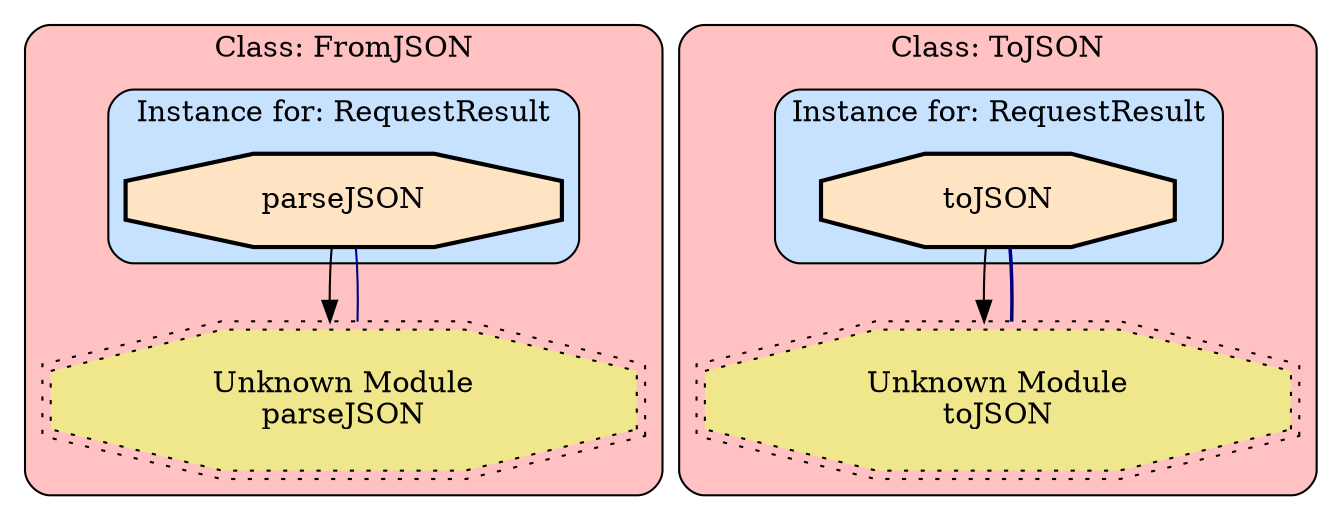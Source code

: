 digraph "Core of Thentos.Adhocracy3.Backend.Api.Simple" {
    node [margin="0.4,0.1"
         ,style=filled];
    subgraph cluster_Class_FromJSON {
        graph [label="Class: FromJSON"
              ,style="filled,rounded"
              ,fillcolor=rosybrown1];
        subgraph cluster_Class_FromJSON_Data_RequestResult {
            graph [label="Instance for: RequestResult"
                  ,style="filled,rounded"
                  ,fillcolor=slategray1];
            53 [label=parseJSON
               ,shape=octagon
               ,fillcolor=bisque
               ,style="filled,bold"];
        }
        95 [label="Unknown Module\nparseJSON"
           ,shape=doubleoctagon
           ,fillcolor=khaki
           ,style="filled,dotted"];
    }
    subgraph cluster_Class_ToJSON {
        graph [label="Class: ToJSON"
              ,style="filled,rounded"
              ,fillcolor=rosybrown1];
        subgraph cluster_Class_ToJSON_Data_RequestResult {
            graph [label="Instance for: RequestResult"
                  ,style="filled,rounded"
                  ,fillcolor=slategray1];
            75 [label=toJSON
               ,shape=octagon
               ,fillcolor=bisque
               ,style="filled,bold"];
        }
        98 [label="Unknown Module\ntoJSON"
           ,shape=doubleoctagon
           ,fillcolor=khaki
           ,style="filled,dotted"];
    }
    53 -> 95 [penwidth=1
             ,color=black];
    75 -> 98 [penwidth=1
             ,color=black];
    95 -> 53 [penwidth=1
             ,color=navy
             ,dir=none];
    98 -> 75 [penwidth=1.6931471805599454
             ,color=navy
             ,dir=none];
}
